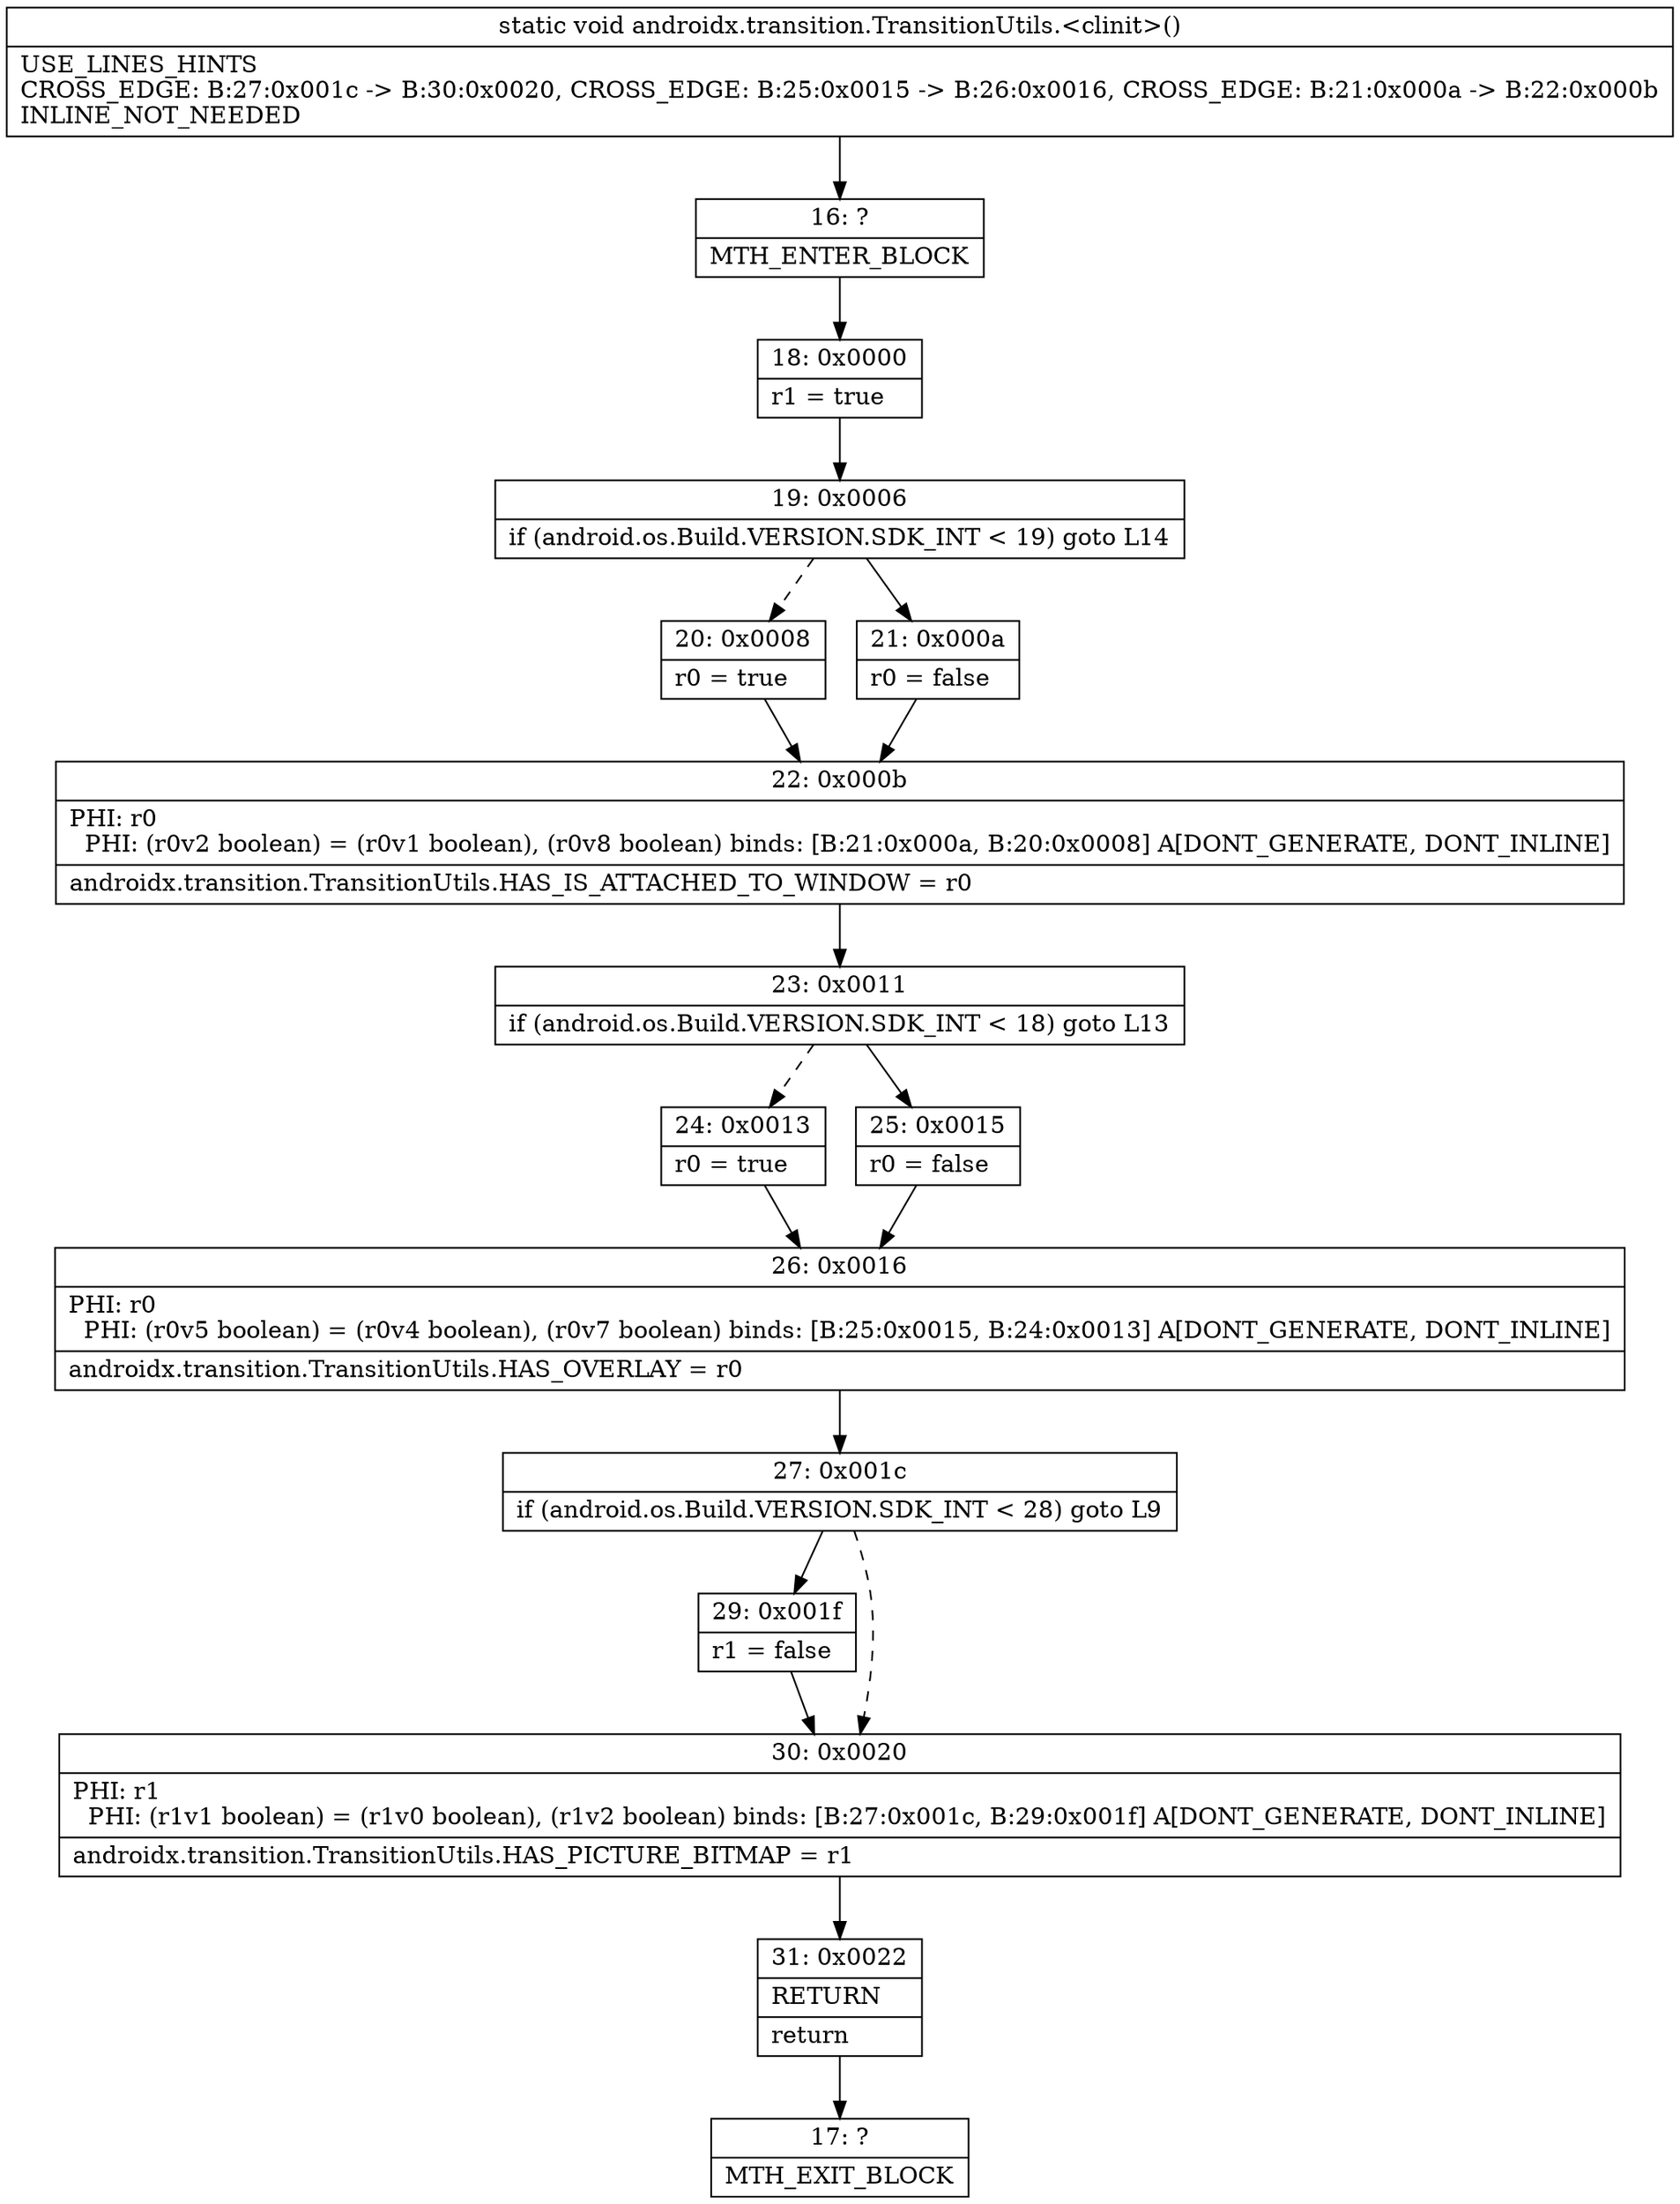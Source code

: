 digraph "CFG forandroidx.transition.TransitionUtils.\<clinit\>()V" {
Node_16 [shape=record,label="{16\:\ ?|MTH_ENTER_BLOCK\l}"];
Node_18 [shape=record,label="{18\:\ 0x0000|r1 = true\l}"];
Node_19 [shape=record,label="{19\:\ 0x0006|if (android.os.Build.VERSION.SDK_INT \< 19) goto L14\l}"];
Node_20 [shape=record,label="{20\:\ 0x0008|r0 = true\l}"];
Node_22 [shape=record,label="{22\:\ 0x000b|PHI: r0 \l  PHI: (r0v2 boolean) = (r0v1 boolean), (r0v8 boolean) binds: [B:21:0x000a, B:20:0x0008] A[DONT_GENERATE, DONT_INLINE]\l|androidx.transition.TransitionUtils.HAS_IS_ATTACHED_TO_WINDOW = r0\l}"];
Node_23 [shape=record,label="{23\:\ 0x0011|if (android.os.Build.VERSION.SDK_INT \< 18) goto L13\l}"];
Node_24 [shape=record,label="{24\:\ 0x0013|r0 = true\l}"];
Node_26 [shape=record,label="{26\:\ 0x0016|PHI: r0 \l  PHI: (r0v5 boolean) = (r0v4 boolean), (r0v7 boolean) binds: [B:25:0x0015, B:24:0x0013] A[DONT_GENERATE, DONT_INLINE]\l|androidx.transition.TransitionUtils.HAS_OVERLAY = r0\l}"];
Node_27 [shape=record,label="{27\:\ 0x001c|if (android.os.Build.VERSION.SDK_INT \< 28) goto L9\l}"];
Node_29 [shape=record,label="{29\:\ 0x001f|r1 = false\l}"];
Node_30 [shape=record,label="{30\:\ 0x0020|PHI: r1 \l  PHI: (r1v1 boolean) = (r1v0 boolean), (r1v2 boolean) binds: [B:27:0x001c, B:29:0x001f] A[DONT_GENERATE, DONT_INLINE]\l|androidx.transition.TransitionUtils.HAS_PICTURE_BITMAP = r1\l}"];
Node_31 [shape=record,label="{31\:\ 0x0022|RETURN\l|return\l}"];
Node_17 [shape=record,label="{17\:\ ?|MTH_EXIT_BLOCK\l}"];
Node_25 [shape=record,label="{25\:\ 0x0015|r0 = false\l}"];
Node_21 [shape=record,label="{21\:\ 0x000a|r0 = false\l}"];
MethodNode[shape=record,label="{static void androidx.transition.TransitionUtils.\<clinit\>()  | USE_LINES_HINTS\lCROSS_EDGE: B:27:0x001c \-\> B:30:0x0020, CROSS_EDGE: B:25:0x0015 \-\> B:26:0x0016, CROSS_EDGE: B:21:0x000a \-\> B:22:0x000b\lINLINE_NOT_NEEDED\l}"];
MethodNode -> Node_16;Node_16 -> Node_18;
Node_18 -> Node_19;
Node_19 -> Node_20[style=dashed];
Node_19 -> Node_21;
Node_20 -> Node_22;
Node_22 -> Node_23;
Node_23 -> Node_24[style=dashed];
Node_23 -> Node_25;
Node_24 -> Node_26;
Node_26 -> Node_27;
Node_27 -> Node_29;
Node_27 -> Node_30[style=dashed];
Node_29 -> Node_30;
Node_30 -> Node_31;
Node_31 -> Node_17;
Node_25 -> Node_26;
Node_21 -> Node_22;
}

